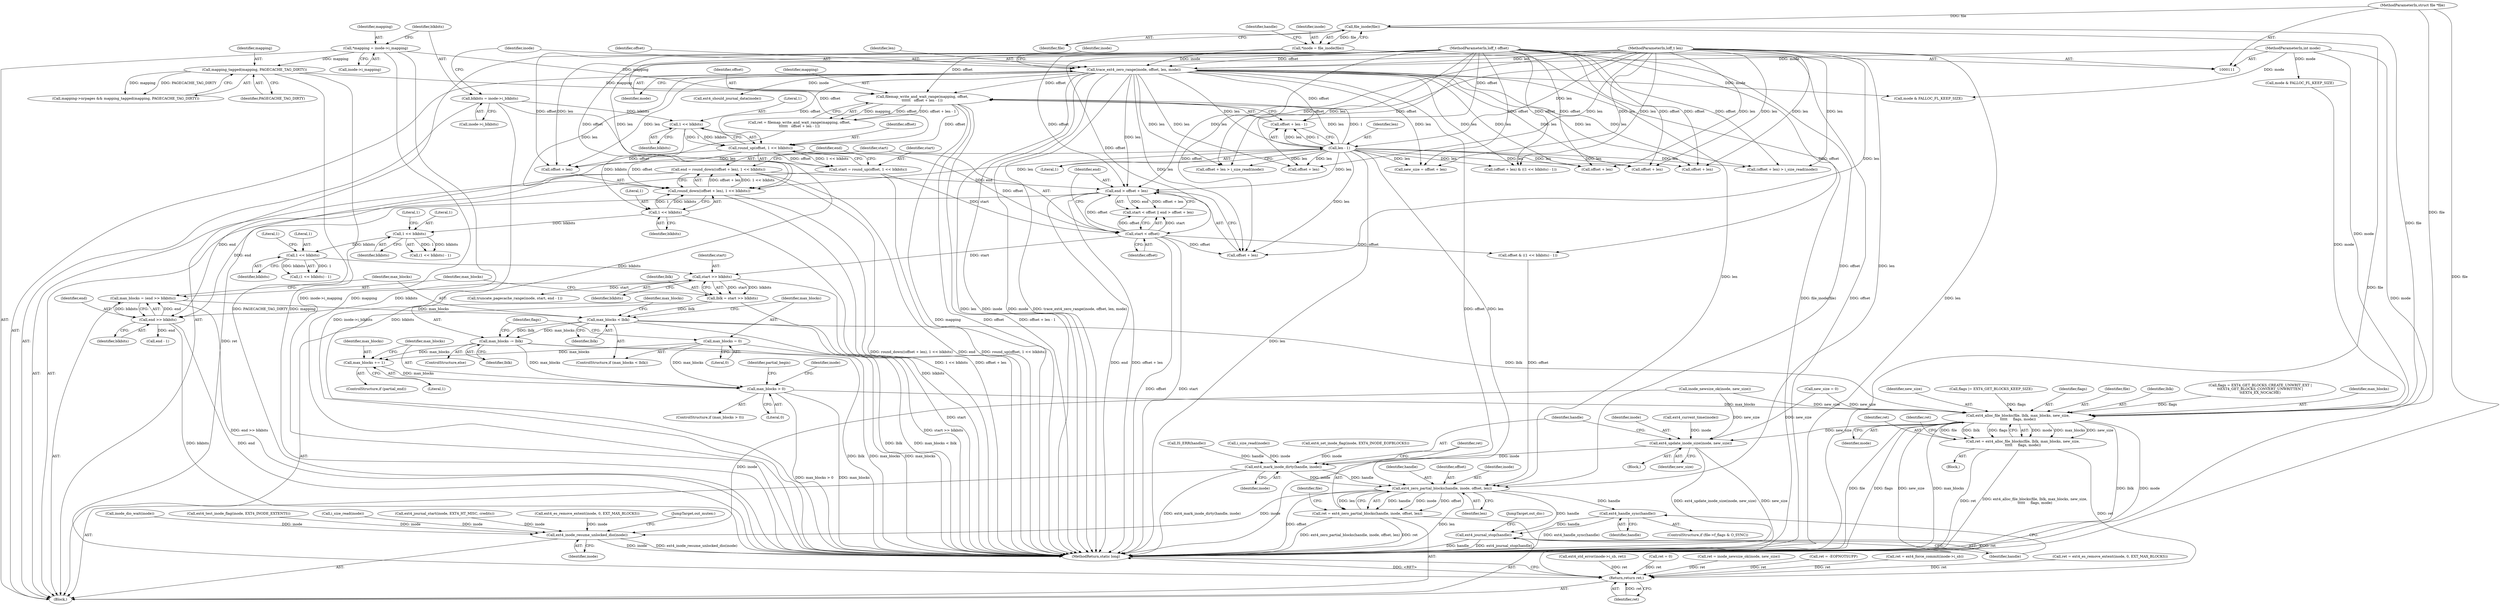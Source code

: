 digraph "1_linux_0f2af21aae11972fa924374ddcf52e88347cf5a8@del" {
"1000333" [label="(Call,max_blocks += 1)"];
"1000268" [label="(Call,max_blocks = 0)"];
"1000272" [label="(Call,max_blocks -= lblk)"];
"1000265" [label="(Call,max_blocks < lblk)"];
"1000259" [label="(Call,max_blocks = (end >> blkbits))"];
"1000261" [label="(Call,end >> blkbits)"];
"1000226" [label="(Call,end > offset + len)"];
"1000212" [label="(Call,end = round_down((offset + len), 1 << blkbits))"];
"1000214" [label="(Call,round_down((offset + len), 1 << blkbits))"];
"1000207" [label="(Call,round_up(offset, 1 << blkbits))"];
"1000193" [label="(Call,filemap_write_and_wait_range(mapping, offset,\n\t\t\t\t\t\t   offset + len - 1))"];
"1000187" [label="(Call,mapping_tagged(mapping, PAGECACHE_TAG_DIRTY))"];
"1000143" [label="(Call,*mapping = inode->i_mapping)"];
"1000113" [label="(MethodParameterIn,loff_t offset)"];
"1000154" [label="(Call,trace_ext4_zero_range(inode, offset, len, mode))"];
"1000118" [label="(Call,*inode = file_inode(file))"];
"1000120" [label="(Call,file_inode(file))"];
"1000112" [label="(MethodParameterIn,struct file *file)"];
"1000114" [label="(MethodParameterIn,loff_t len)"];
"1000115" [label="(MethodParameterIn,int mode)"];
"1000198" [label="(Call,len - 1)"];
"1000209" [label="(Call,1 << blkbits)"];
"1000149" [label="(Call,blkbits = inode->i_blkbits)"];
"1000218" [label="(Call,1 << blkbits)"];
"1000223" [label="(Call,start < offset)"];
"1000205" [label="(Call,start = round_up(offset, 1 << blkbits))"];
"1000256" [label="(Call,start >> blkbits)"];
"1000250" [label="(Call,1 << blkbits)"];
"1000239" [label="(Call,1 << blkbits)"];
"1000254" [label="(Call,lblk = start >> blkbits)"];
"1000337" [label="(Call,max_blocks > 0)"];
"1000363" [label="(Call,ext4_alloc_file_blocks(file, lblk, max_blocks, new_size,\n\t\t\t\t\t     flags, mode))"];
"1000361" [label="(Call,ret = ext4_alloc_file_blocks(file, lblk, max_blocks, new_size,\n\t\t\t\t\t     flags, mode))"];
"1000481" [label="(Return,return ret;)"];
"1000437" [label="(Call,ext4_update_inode_size(inode, new_size))"];
"1000452" [label="(Call,ext4_mark_inode_dirty(handle, inode))"];
"1000457" [label="(Call,ext4_zero_partial_blocks(handle, inode, offset, len))"];
"1000455" [label="(Call,ret = ext4_zero_partial_blocks(handle, inode, offset, len))"];
"1000468" [label="(Call,ext4_handle_sync(handle))"];
"1000470" [label="(Call,ext4_journal_stop(handle))"];
"1000473" [label="(Call,ext4_inode_resume_unlocked_dio(inode))"];
"1000365" [label="(Identifier,lblk)"];
"1000149" [label="(Call,blkbits = inode->i_blkbits)"];
"1000262" [label="(Identifier,end)"];
"1000145" [label="(Call,inode->i_mapping)"];
"1000454" [label="(Identifier,inode)"];
"1000215" [label="(Call,offset + len)"];
"1000193" [label="(Call,filemap_write_and_wait_range(mapping, offset,\n\t\t\t\t\t\t   offset + len - 1))"];
"1000275" [label="(Call,flags = EXT4_GET_BLOCKS_CREATE_UNWRIT_EXT |\n\t\tEXT4_GET_BLOCKS_CONVERT_UNWRITTEN |\n\t\tEXT4_EX_NOCACHE)"];
"1000272" [label="(Call,max_blocks -= lblk)"];
"1000276" [label="(Identifier,flags)"];
"1000470" [label="(Call,ext4_journal_stop(handle))"];
"1000205" [label="(Call,start = round_up(offset, 1 << blkbits))"];
"1000366" [label="(Identifier,max_blocks)"];
"1000418" [label="(Call,ext4_std_error(inode->i_sb, ret))"];
"1000119" [label="(Identifier,inode)"];
"1000124" [label="(Identifier,handle)"];
"1000196" [label="(Call,offset + len - 1)"];
"1000335" [label="(Literal,1)"];
"1000195" [label="(Identifier,offset)"];
"1000340" [label="(Block,)"];
"1000458" [label="(Identifier,handle)"];
"1000260" [label="(Identifier,max_blocks)"];
"1000240" [label="(Literal,1)"];
"1000264" [label="(ControlStructure,if (max_blocks < lblk))"];
"1000188" [label="(Identifier,mapping)"];
"1000367" [label="(Identifier,new_size)"];
"1000286" [label="(Call,flags |= EXT4_GET_BLOCKS_KEEP_SIZE)"];
"1000224" [label="(Identifier,start)"];
"1000460" [label="(Identifier,offset)"];
"1000336" [label="(ControlStructure,if (max_blocks > 0))"];
"1000468" [label="(Call,ext4_handle_sync(handle))"];
"1000222" [label="(Call,start < offset || end > offset + len)"];
"1000338" [label="(Identifier,max_blocks)"];
"1000267" [label="(Identifier,lblk)"];
"1000157" [label="(Identifier,len)"];
"1000158" [label="(Identifier,mode)"];
"1000143" [label="(Call,*mapping = inode->i_mapping)"];
"1000183" [label="(Call,mapping->nrpages && mapping_tagged(mapping, PAGECACHE_TAG_DIRTY))"];
"1000242" [label="(Literal,1)"];
"1000208" [label="(Identifier,offset)"];
"1000187" [label="(Call,mapping_tagged(mapping, PAGECACHE_TAG_DIRTY))"];
"1000311" [label="(Call,offset + len > i_size_read(inode))"];
"1000438" [label="(Identifier,inode)"];
"1000112" [label="(MethodParameterIn,struct file *file)"];
"1000225" [label="(Identifier,offset)"];
"1000169" [label="(Call,ext4_should_journal_data(inode))"];
"1000341" [label="(Call,truncate_pagecache_range(inode, start, end - 1))"];
"1000266" [label="(Identifier,max_blocks)"];
"1000333" [label="(Call,max_blocks += 1)"];
"1000452" [label="(Call,ext4_mark_inode_dirty(handle, inode))"];
"1000120" [label="(Call,file_inode(file))"];
"1000250" [label="(Call,1 << blkbits)"];
"1000475" [label="(JumpTarget,out_mutex:)"];
"1000218" [label="(Call,1 << blkbits)"];
"1000132" [label="(Call,ret = 0)"];
"1000457" [label="(Call,ext4_zero_partial_blocks(handle, inode, offset, len))"];
"1000214" [label="(Call,round_down((offset + len), 1 << blkbits))"];
"1000483" [label="(MethodReturn,static long)"];
"1000359" [label="(Call,inode_dio_wait(inode))"];
"1000459" [label="(Identifier,inode)"];
"1000226" [label="(Call,end > offset + len)"];
"1000251" [label="(Literal,1)"];
"1000261" [label="(Call,end >> blkbits)"];
"1000472" [label="(JumpTarget,out_dio:)"];
"1000254" [label="(Call,lblk = start >> blkbits)"];
"1000334" [label="(Identifier,max_blocks)"];
"1000116" [label="(Block,)"];
"1000236" [label="(Call,offset & ((1 << blkbits) - 1))"];
"1000198" [label="(Call,len - 1)"];
"1000453" [label="(Identifier,handle)"];
"1000154" [label="(Call,trace_ext4_zero_range(inode, offset, len, mode))"];
"1000269" [label="(Identifier,max_blocks)"];
"1000462" [label="(ControlStructure,if (file->f_flags & O_SYNC))"];
"1000194" [label="(Identifier,mapping)"];
"1000271" [label="(ControlStructure,else)"];
"1000444" [label="(Call,offset + len)"];
"1000256" [label="(Call,start >> blkbits)"];
"1000241" [label="(Identifier,blkbits)"];
"1000473" [label="(Call,ext4_inode_resume_unlocked_dio(inode))"];
"1000337" [label="(Call,max_blocks > 0)"];
"1000206" [label="(Identifier,start)"];
"1000323" [label="(Call,ret = inode_newsize_ok(inode, new_size))"];
"1000439" [label="(Identifier,new_size)"];
"1000461" [label="(Identifier,len)"];
"1000211" [label="(Identifier,blkbits)"];
"1000220" [label="(Identifier,blkbits)"];
"1000207" [label="(Call,round_up(offset, 1 << blkbits))"];
"1000238" [label="(Call,(1 << blkbits) - 1)"];
"1000300" [label="(Call,ret = -EOPNOTSUPP)"];
"1000259" [label="(Call,max_blocks = (end >> blkbits))"];
"1000115" [label="(MethodParameterIn,int mode)"];
"1000296" [label="(Call,ext4_test_inode_flag(inode, EXT4_INODE_EXTENTS))"];
"1000163" [label="(Identifier,inode)"];
"1000270" [label="(Literal,0)"];
"1000474" [label="(Identifier,inode)"];
"1000253" [label="(Literal,1)"];
"1000219" [label="(Literal,1)"];
"1000268" [label="(Call,max_blocks = 0)"];
"1000223" [label="(Call,start < offset)"];
"1000191" [label="(Call,ret = filemap_write_and_wait_range(mapping, offset,\n\t\t\t\t\t\t   offset + len - 1))"];
"1000150" [label="(Identifier,blkbits)"];
"1000447" [label="(Call,i_size_read(inode))"];
"1000114" [label="(MethodParameterIn,loff_t len)"];
"1000331" [label="(ControlStructure,if (partial_end))"];
"1000245" [label="(Call,(offset + len) & ((1 << blkbits) - 1))"];
"1000151" [label="(Call,inode->i_blkbits)"];
"1000209" [label="(Call,1 << blkbits)"];
"1000258" [label="(Identifier,blkbits)"];
"1000156" [label="(Identifier,offset)"];
"1000339" [label="(Literal,0)"];
"1000246" [label="(Call,offset + len)"];
"1000368" [label="(Identifier,flags)"];
"1000315" [label="(Call,i_size_read(inode))"];
"1000212" [label="(Call,end = round_down((offset + len), 1 << blkbits))"];
"1000320" [label="(Call,offset + len)"];
"1000481" [label="(Return,return ret;)"];
"1000471" [label="(Identifier,handle)"];
"1000118" [label="(Call,*inode = file_inode(file))"];
"1000406" [label="(Call,ext4_journal_start(inode, EXT4_HT_MISC, credits))"];
"1000363" [label="(Call,ext4_alloc_file_blocks(file, lblk, max_blocks, new_size,\n\t\t\t\t\t     flags, mode))"];
"1000265" [label="(Call,max_blocks < lblk)"];
"1000113" [label="(MethodParameterIn,loff_t offset)"];
"1000482" [label="(Identifier,ret)"];
"1000364" [label="(Identifier,file)"];
"1000369" [label="(Identifier,mode)"];
"1000437" [label="(Call,ext4_update_inode_size(inode, new_size))"];
"1000308" [label="(Call,mode & FALLOC_FL_KEEP_SIZE)"];
"1000432" [label="(Call,ext4_current_time(inode))"];
"1000213" [label="(Identifier,end)"];
"1000449" [label="(Call,ext4_set_inode_flag(inode, EXT4_INODE_EOFBLOCKS))"];
"1000455" [label="(Call,ret = ext4_zero_partial_blocks(handle, inode, offset, len))"];
"1000362" [label="(Identifier,ret)"];
"1000273" [label="(Identifier,max_blocks)"];
"1000128" [label="(Call,new_size = 0)"];
"1000456" [label="(Identifier,ret)"];
"1000361" [label="(Call,ret = ext4_alloc_file_blocks(file, lblk, max_blocks, new_size,\n\t\t\t\t\t     flags, mode))"];
"1000344" [label="(Call,end - 1)"];
"1000121" [label="(Identifier,file)"];
"1000375" [label="(Call,ext4_es_remove_extent(inode, 0, EXT_MAX_BLOCKS))"];
"1000385" [label="(Identifier,partial_begin)"];
"1000227" [label="(Identifier,end)"];
"1000252" [label="(Identifier,blkbits)"];
"1000283" [label="(Call,mode & FALLOC_FL_KEEP_SIZE)"];
"1000172" [label="(Call,ret = ext4_force_commit(inode->i_sb))"];
"1000436" [label="(Block,)"];
"1000189" [label="(Identifier,PAGECACHE_TAG_DIRTY)"];
"1000325" [label="(Call,inode_newsize_ok(inode, new_size))"];
"1000263" [label="(Identifier,blkbits)"];
"1000274" [label="(Identifier,lblk)"];
"1000312" [label="(Call,offset + len)"];
"1000199" [label="(Identifier,len)"];
"1000144" [label="(Identifier,mapping)"];
"1000200" [label="(Literal,1)"];
"1000465" [label="(Identifier,file)"];
"1000239" [label="(Call,1 << blkbits)"];
"1000373" [label="(Call,ret = ext4_es_remove_extent(inode, 0, EXT_MAX_BLOCKS))"];
"1000318" [label="(Call,new_size = offset + len)"];
"1000371" [label="(Identifier,ret)"];
"1000411" [label="(Call,IS_ERR(handle))"];
"1000255" [label="(Identifier,lblk)"];
"1000210" [label="(Literal,1)"];
"1000228" [label="(Call,offset + len)"];
"1000469" [label="(Identifier,handle)"];
"1000257" [label="(Identifier,start)"];
"1000155" [label="(Identifier,inode)"];
"1000342" [label="(Identifier,inode)"];
"1000443" [label="(Call,(offset + len) > i_size_read(inode))"];
"1000249" [label="(Call,(1 << blkbits) - 1)"];
"1000333" -> "1000331"  [label="AST: "];
"1000333" -> "1000335"  [label="CFG: "];
"1000334" -> "1000333"  [label="AST: "];
"1000335" -> "1000333"  [label="AST: "];
"1000338" -> "1000333"  [label="CFG: "];
"1000268" -> "1000333"  [label="DDG: max_blocks"];
"1000272" -> "1000333"  [label="DDG: max_blocks"];
"1000333" -> "1000337"  [label="DDG: max_blocks"];
"1000268" -> "1000264"  [label="AST: "];
"1000268" -> "1000270"  [label="CFG: "];
"1000269" -> "1000268"  [label="AST: "];
"1000270" -> "1000268"  [label="AST: "];
"1000276" -> "1000268"  [label="CFG: "];
"1000268" -> "1000483"  [label="DDG: max_blocks"];
"1000268" -> "1000337"  [label="DDG: max_blocks"];
"1000272" -> "1000271"  [label="AST: "];
"1000272" -> "1000274"  [label="CFG: "];
"1000273" -> "1000272"  [label="AST: "];
"1000274" -> "1000272"  [label="AST: "];
"1000276" -> "1000272"  [label="CFG: "];
"1000272" -> "1000483"  [label="DDG: lblk"];
"1000272" -> "1000483"  [label="DDG: max_blocks"];
"1000265" -> "1000272"  [label="DDG: lblk"];
"1000265" -> "1000272"  [label="DDG: max_blocks"];
"1000272" -> "1000337"  [label="DDG: max_blocks"];
"1000265" -> "1000264"  [label="AST: "];
"1000265" -> "1000267"  [label="CFG: "];
"1000266" -> "1000265"  [label="AST: "];
"1000267" -> "1000265"  [label="AST: "];
"1000269" -> "1000265"  [label="CFG: "];
"1000273" -> "1000265"  [label="CFG: "];
"1000265" -> "1000483"  [label="DDG: max_blocks < lblk"];
"1000265" -> "1000483"  [label="DDG: lblk"];
"1000259" -> "1000265"  [label="DDG: max_blocks"];
"1000254" -> "1000265"  [label="DDG: lblk"];
"1000265" -> "1000363"  [label="DDG: lblk"];
"1000259" -> "1000116"  [label="AST: "];
"1000259" -> "1000261"  [label="CFG: "];
"1000260" -> "1000259"  [label="AST: "];
"1000261" -> "1000259"  [label="AST: "];
"1000266" -> "1000259"  [label="CFG: "];
"1000259" -> "1000483"  [label="DDG: end >> blkbits"];
"1000261" -> "1000259"  [label="DDG: end"];
"1000261" -> "1000259"  [label="DDG: blkbits"];
"1000261" -> "1000263"  [label="CFG: "];
"1000262" -> "1000261"  [label="AST: "];
"1000263" -> "1000261"  [label="AST: "];
"1000261" -> "1000483"  [label="DDG: blkbits"];
"1000261" -> "1000483"  [label="DDG: end"];
"1000226" -> "1000261"  [label="DDG: end"];
"1000212" -> "1000261"  [label="DDG: end"];
"1000256" -> "1000261"  [label="DDG: blkbits"];
"1000261" -> "1000344"  [label="DDG: end"];
"1000226" -> "1000222"  [label="AST: "];
"1000226" -> "1000228"  [label="CFG: "];
"1000227" -> "1000226"  [label="AST: "];
"1000228" -> "1000226"  [label="AST: "];
"1000222" -> "1000226"  [label="CFG: "];
"1000226" -> "1000483"  [label="DDG: end"];
"1000226" -> "1000483"  [label="DDG: offset + len"];
"1000226" -> "1000222"  [label="DDG: end"];
"1000226" -> "1000222"  [label="DDG: offset + len"];
"1000212" -> "1000226"  [label="DDG: end"];
"1000223" -> "1000226"  [label="DDG: offset"];
"1000113" -> "1000226"  [label="DDG: offset"];
"1000114" -> "1000226"  [label="DDG: len"];
"1000154" -> "1000226"  [label="DDG: len"];
"1000198" -> "1000226"  [label="DDG: len"];
"1000212" -> "1000116"  [label="AST: "];
"1000212" -> "1000214"  [label="CFG: "];
"1000213" -> "1000212"  [label="AST: "];
"1000214" -> "1000212"  [label="AST: "];
"1000224" -> "1000212"  [label="CFG: "];
"1000212" -> "1000483"  [label="DDG: round_down((offset + len), 1 << blkbits)"];
"1000212" -> "1000483"  [label="DDG: end"];
"1000214" -> "1000212"  [label="DDG: offset + len"];
"1000214" -> "1000212"  [label="DDG: 1 << blkbits"];
"1000214" -> "1000218"  [label="CFG: "];
"1000215" -> "1000214"  [label="AST: "];
"1000218" -> "1000214"  [label="AST: "];
"1000214" -> "1000483"  [label="DDG: 1 << blkbits"];
"1000214" -> "1000483"  [label="DDG: offset + len"];
"1000207" -> "1000214"  [label="DDG: offset"];
"1000113" -> "1000214"  [label="DDG: offset"];
"1000154" -> "1000214"  [label="DDG: len"];
"1000198" -> "1000214"  [label="DDG: len"];
"1000114" -> "1000214"  [label="DDG: len"];
"1000218" -> "1000214"  [label="DDG: 1"];
"1000218" -> "1000214"  [label="DDG: blkbits"];
"1000207" -> "1000205"  [label="AST: "];
"1000207" -> "1000209"  [label="CFG: "];
"1000208" -> "1000207"  [label="AST: "];
"1000209" -> "1000207"  [label="AST: "];
"1000205" -> "1000207"  [label="CFG: "];
"1000207" -> "1000205"  [label="DDG: offset"];
"1000207" -> "1000205"  [label="DDG: 1 << blkbits"];
"1000193" -> "1000207"  [label="DDG: offset"];
"1000154" -> "1000207"  [label="DDG: offset"];
"1000113" -> "1000207"  [label="DDG: offset"];
"1000209" -> "1000207"  [label="DDG: 1"];
"1000209" -> "1000207"  [label="DDG: blkbits"];
"1000207" -> "1000215"  [label="DDG: offset"];
"1000207" -> "1000223"  [label="DDG: offset"];
"1000193" -> "1000191"  [label="AST: "];
"1000193" -> "1000196"  [label="CFG: "];
"1000194" -> "1000193"  [label="AST: "];
"1000195" -> "1000193"  [label="AST: "];
"1000196" -> "1000193"  [label="AST: "];
"1000191" -> "1000193"  [label="CFG: "];
"1000193" -> "1000483"  [label="DDG: mapping"];
"1000193" -> "1000483"  [label="DDG: offset"];
"1000193" -> "1000483"  [label="DDG: offset + len - 1"];
"1000193" -> "1000191"  [label="DDG: mapping"];
"1000193" -> "1000191"  [label="DDG: offset"];
"1000193" -> "1000191"  [label="DDG: offset + len - 1"];
"1000187" -> "1000193"  [label="DDG: mapping"];
"1000143" -> "1000193"  [label="DDG: mapping"];
"1000113" -> "1000193"  [label="DDG: offset"];
"1000154" -> "1000193"  [label="DDG: offset"];
"1000198" -> "1000193"  [label="DDG: len"];
"1000198" -> "1000193"  [label="DDG: 1"];
"1000187" -> "1000183"  [label="AST: "];
"1000187" -> "1000189"  [label="CFG: "];
"1000188" -> "1000187"  [label="AST: "];
"1000189" -> "1000187"  [label="AST: "];
"1000183" -> "1000187"  [label="CFG: "];
"1000187" -> "1000483"  [label="DDG: mapping"];
"1000187" -> "1000483"  [label="DDG: PAGECACHE_TAG_DIRTY"];
"1000187" -> "1000183"  [label="DDG: mapping"];
"1000187" -> "1000183"  [label="DDG: PAGECACHE_TAG_DIRTY"];
"1000143" -> "1000187"  [label="DDG: mapping"];
"1000143" -> "1000116"  [label="AST: "];
"1000143" -> "1000145"  [label="CFG: "];
"1000144" -> "1000143"  [label="AST: "];
"1000145" -> "1000143"  [label="AST: "];
"1000150" -> "1000143"  [label="CFG: "];
"1000143" -> "1000483"  [label="DDG: mapping"];
"1000143" -> "1000483"  [label="DDG: inode->i_mapping"];
"1000113" -> "1000111"  [label="AST: "];
"1000113" -> "1000483"  [label="DDG: offset"];
"1000113" -> "1000154"  [label="DDG: offset"];
"1000113" -> "1000196"  [label="DDG: offset"];
"1000113" -> "1000215"  [label="DDG: offset"];
"1000113" -> "1000223"  [label="DDG: offset"];
"1000113" -> "1000228"  [label="DDG: offset"];
"1000113" -> "1000236"  [label="DDG: offset"];
"1000113" -> "1000245"  [label="DDG: offset"];
"1000113" -> "1000246"  [label="DDG: offset"];
"1000113" -> "1000311"  [label="DDG: offset"];
"1000113" -> "1000312"  [label="DDG: offset"];
"1000113" -> "1000318"  [label="DDG: offset"];
"1000113" -> "1000320"  [label="DDG: offset"];
"1000113" -> "1000443"  [label="DDG: offset"];
"1000113" -> "1000444"  [label="DDG: offset"];
"1000113" -> "1000457"  [label="DDG: offset"];
"1000154" -> "1000116"  [label="AST: "];
"1000154" -> "1000158"  [label="CFG: "];
"1000155" -> "1000154"  [label="AST: "];
"1000156" -> "1000154"  [label="AST: "];
"1000157" -> "1000154"  [label="AST: "];
"1000158" -> "1000154"  [label="AST: "];
"1000163" -> "1000154"  [label="CFG: "];
"1000154" -> "1000483"  [label="DDG: len"];
"1000154" -> "1000483"  [label="DDG: inode"];
"1000154" -> "1000483"  [label="DDG: mode"];
"1000154" -> "1000483"  [label="DDG: trace_ext4_zero_range(inode, offset, len, mode)"];
"1000154" -> "1000483"  [label="DDG: offset"];
"1000118" -> "1000154"  [label="DDG: inode"];
"1000114" -> "1000154"  [label="DDG: len"];
"1000115" -> "1000154"  [label="DDG: mode"];
"1000154" -> "1000169"  [label="DDG: inode"];
"1000154" -> "1000196"  [label="DDG: offset"];
"1000154" -> "1000198"  [label="DDG: len"];
"1000154" -> "1000215"  [label="DDG: len"];
"1000154" -> "1000228"  [label="DDG: len"];
"1000154" -> "1000245"  [label="DDG: len"];
"1000154" -> "1000246"  [label="DDG: len"];
"1000154" -> "1000283"  [label="DDG: mode"];
"1000154" -> "1000311"  [label="DDG: len"];
"1000154" -> "1000312"  [label="DDG: len"];
"1000154" -> "1000318"  [label="DDG: len"];
"1000154" -> "1000320"  [label="DDG: len"];
"1000154" -> "1000443"  [label="DDG: len"];
"1000154" -> "1000444"  [label="DDG: len"];
"1000154" -> "1000457"  [label="DDG: len"];
"1000118" -> "1000116"  [label="AST: "];
"1000118" -> "1000120"  [label="CFG: "];
"1000119" -> "1000118"  [label="AST: "];
"1000120" -> "1000118"  [label="AST: "];
"1000124" -> "1000118"  [label="CFG: "];
"1000118" -> "1000483"  [label="DDG: file_inode(file)"];
"1000120" -> "1000118"  [label="DDG: file"];
"1000120" -> "1000121"  [label="CFG: "];
"1000121" -> "1000120"  [label="AST: "];
"1000120" -> "1000483"  [label="DDG: file"];
"1000112" -> "1000120"  [label="DDG: file"];
"1000120" -> "1000363"  [label="DDG: file"];
"1000112" -> "1000111"  [label="AST: "];
"1000112" -> "1000483"  [label="DDG: file"];
"1000112" -> "1000363"  [label="DDG: file"];
"1000114" -> "1000111"  [label="AST: "];
"1000114" -> "1000483"  [label="DDG: len"];
"1000114" -> "1000198"  [label="DDG: len"];
"1000114" -> "1000215"  [label="DDG: len"];
"1000114" -> "1000228"  [label="DDG: len"];
"1000114" -> "1000245"  [label="DDG: len"];
"1000114" -> "1000246"  [label="DDG: len"];
"1000114" -> "1000311"  [label="DDG: len"];
"1000114" -> "1000312"  [label="DDG: len"];
"1000114" -> "1000318"  [label="DDG: len"];
"1000114" -> "1000320"  [label="DDG: len"];
"1000114" -> "1000443"  [label="DDG: len"];
"1000114" -> "1000444"  [label="DDG: len"];
"1000114" -> "1000457"  [label="DDG: len"];
"1000115" -> "1000111"  [label="AST: "];
"1000115" -> "1000483"  [label="DDG: mode"];
"1000115" -> "1000283"  [label="DDG: mode"];
"1000115" -> "1000308"  [label="DDG: mode"];
"1000115" -> "1000363"  [label="DDG: mode"];
"1000198" -> "1000196"  [label="AST: "];
"1000198" -> "1000200"  [label="CFG: "];
"1000199" -> "1000198"  [label="AST: "];
"1000200" -> "1000198"  [label="AST: "];
"1000196" -> "1000198"  [label="CFG: "];
"1000198" -> "1000483"  [label="DDG: len"];
"1000198" -> "1000196"  [label="DDG: len"];
"1000198" -> "1000196"  [label="DDG: 1"];
"1000198" -> "1000215"  [label="DDG: len"];
"1000198" -> "1000228"  [label="DDG: len"];
"1000198" -> "1000245"  [label="DDG: len"];
"1000198" -> "1000246"  [label="DDG: len"];
"1000198" -> "1000311"  [label="DDG: len"];
"1000198" -> "1000312"  [label="DDG: len"];
"1000198" -> "1000318"  [label="DDG: len"];
"1000198" -> "1000320"  [label="DDG: len"];
"1000198" -> "1000443"  [label="DDG: len"];
"1000198" -> "1000444"  [label="DDG: len"];
"1000198" -> "1000457"  [label="DDG: len"];
"1000209" -> "1000211"  [label="CFG: "];
"1000210" -> "1000209"  [label="AST: "];
"1000211" -> "1000209"  [label="AST: "];
"1000149" -> "1000209"  [label="DDG: blkbits"];
"1000209" -> "1000218"  [label="DDG: blkbits"];
"1000149" -> "1000116"  [label="AST: "];
"1000149" -> "1000151"  [label="CFG: "];
"1000150" -> "1000149"  [label="AST: "];
"1000151" -> "1000149"  [label="AST: "];
"1000155" -> "1000149"  [label="CFG: "];
"1000149" -> "1000483"  [label="DDG: inode->i_blkbits"];
"1000149" -> "1000483"  [label="DDG: blkbits"];
"1000218" -> "1000220"  [label="CFG: "];
"1000219" -> "1000218"  [label="AST: "];
"1000220" -> "1000218"  [label="AST: "];
"1000218" -> "1000483"  [label="DDG: blkbits"];
"1000218" -> "1000239"  [label="DDG: blkbits"];
"1000223" -> "1000222"  [label="AST: "];
"1000223" -> "1000225"  [label="CFG: "];
"1000224" -> "1000223"  [label="AST: "];
"1000225" -> "1000223"  [label="AST: "];
"1000227" -> "1000223"  [label="CFG: "];
"1000222" -> "1000223"  [label="CFG: "];
"1000223" -> "1000483"  [label="DDG: offset"];
"1000223" -> "1000483"  [label="DDG: start"];
"1000223" -> "1000222"  [label="DDG: start"];
"1000223" -> "1000222"  [label="DDG: offset"];
"1000205" -> "1000223"  [label="DDG: start"];
"1000223" -> "1000228"  [label="DDG: offset"];
"1000223" -> "1000236"  [label="DDG: offset"];
"1000223" -> "1000256"  [label="DDG: start"];
"1000205" -> "1000116"  [label="AST: "];
"1000206" -> "1000205"  [label="AST: "];
"1000213" -> "1000205"  [label="CFG: "];
"1000205" -> "1000483"  [label="DDG: round_up(offset, 1 << blkbits)"];
"1000256" -> "1000254"  [label="AST: "];
"1000256" -> "1000258"  [label="CFG: "];
"1000257" -> "1000256"  [label="AST: "];
"1000258" -> "1000256"  [label="AST: "];
"1000254" -> "1000256"  [label="CFG: "];
"1000256" -> "1000483"  [label="DDG: start"];
"1000256" -> "1000254"  [label="DDG: start"];
"1000256" -> "1000254"  [label="DDG: blkbits"];
"1000250" -> "1000256"  [label="DDG: blkbits"];
"1000256" -> "1000341"  [label="DDG: start"];
"1000250" -> "1000249"  [label="AST: "];
"1000250" -> "1000252"  [label="CFG: "];
"1000251" -> "1000250"  [label="AST: "];
"1000252" -> "1000250"  [label="AST: "];
"1000253" -> "1000250"  [label="CFG: "];
"1000250" -> "1000249"  [label="DDG: 1"];
"1000250" -> "1000249"  [label="DDG: blkbits"];
"1000239" -> "1000250"  [label="DDG: blkbits"];
"1000239" -> "1000238"  [label="AST: "];
"1000239" -> "1000241"  [label="CFG: "];
"1000240" -> "1000239"  [label="AST: "];
"1000241" -> "1000239"  [label="AST: "];
"1000242" -> "1000239"  [label="CFG: "];
"1000239" -> "1000238"  [label="DDG: 1"];
"1000239" -> "1000238"  [label="DDG: blkbits"];
"1000254" -> "1000116"  [label="AST: "];
"1000255" -> "1000254"  [label="AST: "];
"1000260" -> "1000254"  [label="CFG: "];
"1000254" -> "1000483"  [label="DDG: start >> blkbits"];
"1000337" -> "1000336"  [label="AST: "];
"1000337" -> "1000339"  [label="CFG: "];
"1000338" -> "1000337"  [label="AST: "];
"1000339" -> "1000337"  [label="AST: "];
"1000342" -> "1000337"  [label="CFG: "];
"1000385" -> "1000337"  [label="CFG: "];
"1000337" -> "1000483"  [label="DDG: max_blocks"];
"1000337" -> "1000483"  [label="DDG: max_blocks > 0"];
"1000337" -> "1000363"  [label="DDG: max_blocks"];
"1000363" -> "1000361"  [label="AST: "];
"1000363" -> "1000369"  [label="CFG: "];
"1000364" -> "1000363"  [label="AST: "];
"1000365" -> "1000363"  [label="AST: "];
"1000366" -> "1000363"  [label="AST: "];
"1000367" -> "1000363"  [label="AST: "];
"1000368" -> "1000363"  [label="AST: "];
"1000369" -> "1000363"  [label="AST: "];
"1000361" -> "1000363"  [label="CFG: "];
"1000363" -> "1000483"  [label="DDG: lblk"];
"1000363" -> "1000483"  [label="DDG: mode"];
"1000363" -> "1000483"  [label="DDG: file"];
"1000363" -> "1000483"  [label="DDG: flags"];
"1000363" -> "1000483"  [label="DDG: new_size"];
"1000363" -> "1000483"  [label="DDG: max_blocks"];
"1000363" -> "1000361"  [label="DDG: mode"];
"1000363" -> "1000361"  [label="DDG: max_blocks"];
"1000363" -> "1000361"  [label="DDG: new_size"];
"1000363" -> "1000361"  [label="DDG: file"];
"1000363" -> "1000361"  [label="DDG: lblk"];
"1000363" -> "1000361"  [label="DDG: flags"];
"1000128" -> "1000363"  [label="DDG: new_size"];
"1000325" -> "1000363"  [label="DDG: new_size"];
"1000286" -> "1000363"  [label="DDG: flags"];
"1000275" -> "1000363"  [label="DDG: flags"];
"1000308" -> "1000363"  [label="DDG: mode"];
"1000363" -> "1000437"  [label="DDG: new_size"];
"1000361" -> "1000340"  [label="AST: "];
"1000362" -> "1000361"  [label="AST: "];
"1000371" -> "1000361"  [label="CFG: "];
"1000361" -> "1000483"  [label="DDG: ret"];
"1000361" -> "1000483"  [label="DDG: ext4_alloc_file_blocks(file, lblk, max_blocks, new_size,\n\t\t\t\t\t     flags, mode)"];
"1000361" -> "1000481"  [label="DDG: ret"];
"1000481" -> "1000116"  [label="AST: "];
"1000481" -> "1000482"  [label="CFG: "];
"1000482" -> "1000481"  [label="AST: "];
"1000483" -> "1000481"  [label="CFG: "];
"1000481" -> "1000483"  [label="DDG: <RET>"];
"1000482" -> "1000481"  [label="DDG: ret"];
"1000300" -> "1000481"  [label="DDG: ret"];
"1000418" -> "1000481"  [label="DDG: ret"];
"1000132" -> "1000481"  [label="DDG: ret"];
"1000323" -> "1000481"  [label="DDG: ret"];
"1000172" -> "1000481"  [label="DDG: ret"];
"1000373" -> "1000481"  [label="DDG: ret"];
"1000191" -> "1000481"  [label="DDG: ret"];
"1000455" -> "1000481"  [label="DDG: ret"];
"1000437" -> "1000436"  [label="AST: "];
"1000437" -> "1000439"  [label="CFG: "];
"1000438" -> "1000437"  [label="AST: "];
"1000439" -> "1000437"  [label="AST: "];
"1000453" -> "1000437"  [label="CFG: "];
"1000437" -> "1000483"  [label="DDG: ext4_update_inode_size(inode, new_size)"];
"1000437" -> "1000483"  [label="DDG: new_size"];
"1000432" -> "1000437"  [label="DDG: inode"];
"1000128" -> "1000437"  [label="DDG: new_size"];
"1000325" -> "1000437"  [label="DDG: new_size"];
"1000437" -> "1000452"  [label="DDG: inode"];
"1000452" -> "1000116"  [label="AST: "];
"1000452" -> "1000454"  [label="CFG: "];
"1000453" -> "1000452"  [label="AST: "];
"1000454" -> "1000452"  [label="AST: "];
"1000456" -> "1000452"  [label="CFG: "];
"1000452" -> "1000483"  [label="DDG: ext4_mark_inode_dirty(handle, inode)"];
"1000411" -> "1000452"  [label="DDG: handle"];
"1000449" -> "1000452"  [label="DDG: inode"];
"1000447" -> "1000452"  [label="DDG: inode"];
"1000452" -> "1000457"  [label="DDG: handle"];
"1000452" -> "1000457"  [label="DDG: inode"];
"1000457" -> "1000455"  [label="AST: "];
"1000457" -> "1000461"  [label="CFG: "];
"1000458" -> "1000457"  [label="AST: "];
"1000459" -> "1000457"  [label="AST: "];
"1000460" -> "1000457"  [label="AST: "];
"1000461" -> "1000457"  [label="AST: "];
"1000455" -> "1000457"  [label="CFG: "];
"1000457" -> "1000483"  [label="DDG: len"];
"1000457" -> "1000483"  [label="DDG: offset"];
"1000457" -> "1000455"  [label="DDG: handle"];
"1000457" -> "1000455"  [label="DDG: inode"];
"1000457" -> "1000455"  [label="DDG: offset"];
"1000457" -> "1000455"  [label="DDG: len"];
"1000236" -> "1000457"  [label="DDG: offset"];
"1000457" -> "1000468"  [label="DDG: handle"];
"1000457" -> "1000470"  [label="DDG: handle"];
"1000457" -> "1000473"  [label="DDG: inode"];
"1000455" -> "1000116"  [label="AST: "];
"1000456" -> "1000455"  [label="AST: "];
"1000465" -> "1000455"  [label="CFG: "];
"1000455" -> "1000483"  [label="DDG: ext4_zero_partial_blocks(handle, inode, offset, len)"];
"1000455" -> "1000483"  [label="DDG: ret"];
"1000468" -> "1000462"  [label="AST: "];
"1000468" -> "1000469"  [label="CFG: "];
"1000469" -> "1000468"  [label="AST: "];
"1000471" -> "1000468"  [label="CFG: "];
"1000468" -> "1000483"  [label="DDG: ext4_handle_sync(handle)"];
"1000468" -> "1000470"  [label="DDG: handle"];
"1000470" -> "1000116"  [label="AST: "];
"1000470" -> "1000471"  [label="CFG: "];
"1000471" -> "1000470"  [label="AST: "];
"1000472" -> "1000470"  [label="CFG: "];
"1000470" -> "1000483"  [label="DDG: handle"];
"1000470" -> "1000483"  [label="DDG: ext4_journal_stop(handle)"];
"1000473" -> "1000116"  [label="AST: "];
"1000473" -> "1000474"  [label="CFG: "];
"1000474" -> "1000473"  [label="AST: "];
"1000475" -> "1000473"  [label="CFG: "];
"1000473" -> "1000483"  [label="DDG: inode"];
"1000473" -> "1000483"  [label="DDG: ext4_inode_resume_unlocked_dio(inode)"];
"1000325" -> "1000473"  [label="DDG: inode"];
"1000375" -> "1000473"  [label="DDG: inode"];
"1000315" -> "1000473"  [label="DDG: inode"];
"1000406" -> "1000473"  [label="DDG: inode"];
"1000296" -> "1000473"  [label="DDG: inode"];
"1000359" -> "1000473"  [label="DDG: inode"];
}
